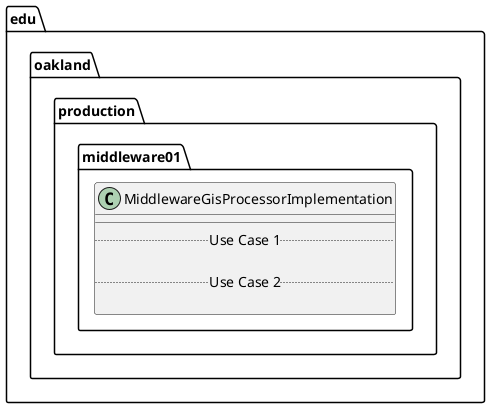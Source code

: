 @startuml MiddlewareGisProcessorImplementation

package edu.oakland.production.middleware01 {
    class MiddlewareGisProcessorImplementation {
        __
        .. Use Case 1 ..

        .. Use Case 2 ..

    }
}

@enduml